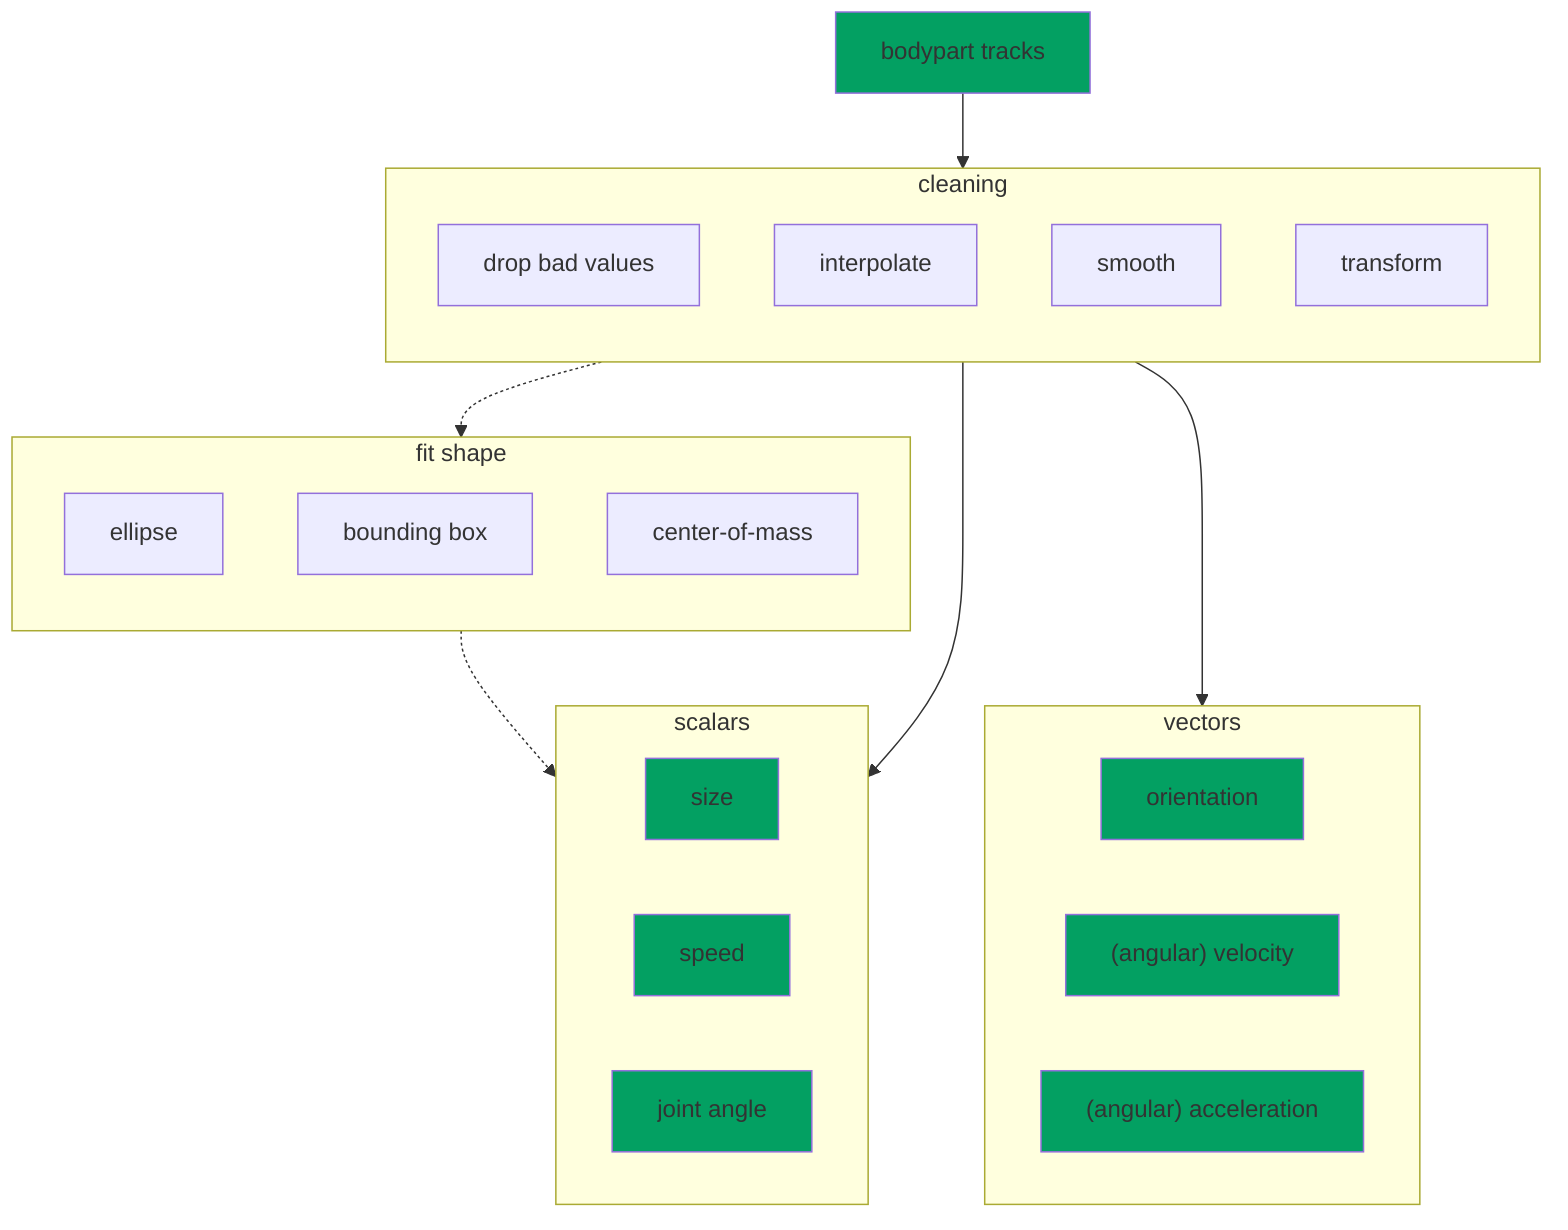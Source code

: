 flowchart TB
    classDef emphasis fill:#03A062;

    tracks[bodypart tracks] --> cleaning

    subgraph cleaning
    direction TB

    drop["drop bad values"]
    interp["interpolate"]
    smooth["smooth"]
    transform
    end

    subgraph fit["fit shape"]
    direction TB

    ellipse
    bbox["bounding box"]
    center["center-of-mass"]
    end

    subgraph scalars
    direction LR

    size
    speed
    angle["joint angle"]
    end

    subgraph vectors
    direction LR

    orientation
    velocity["(angular) velocity"]
    acceleration["(angular) acceleration"]
    end

    fit -.-> scalars
    cleaning ---> scalars & vectors
    cleaning -.-> fit

    class tracks emphasis
    class velocity emphasis
    class acceleration emphasis
    class orientation emphasis
    class size emphasis
    class speed emphasis
    class angle emphasis
